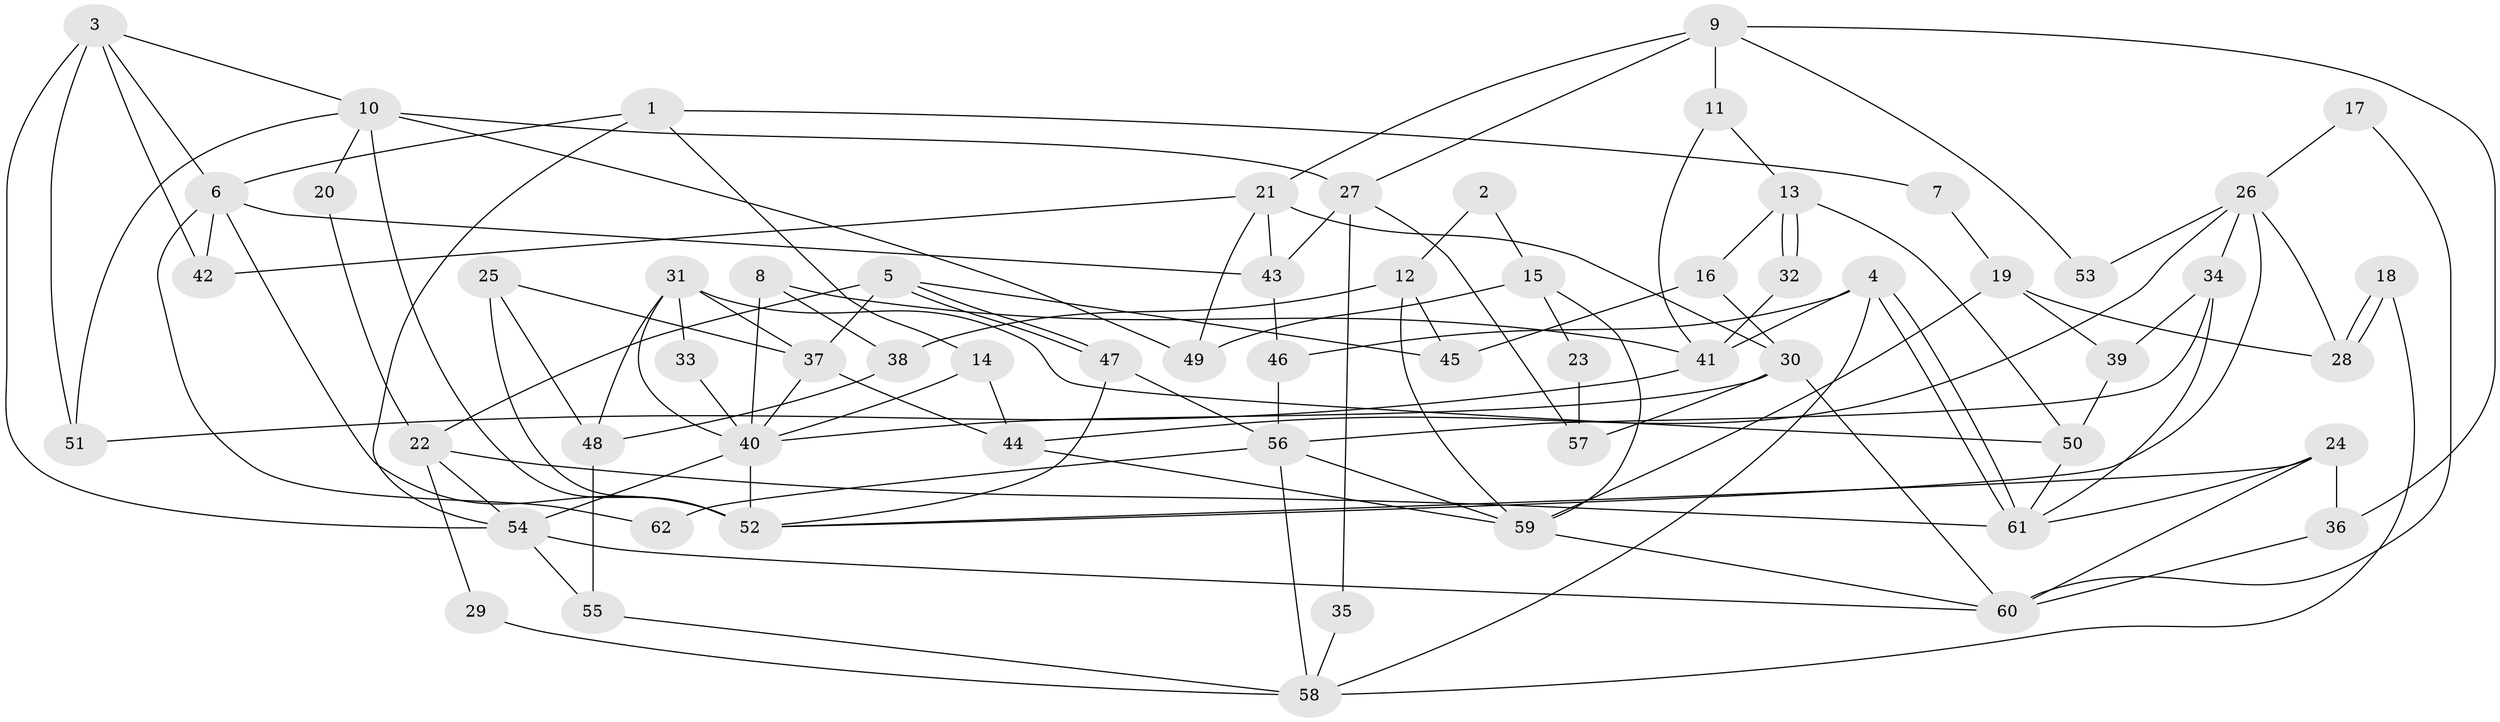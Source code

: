 // coarse degree distribution, {8: 0.06976744186046512, 4: 0.23255813953488372, 5: 0.11627906976744186, 6: 0.18604651162790697, 3: 0.20930232558139536, 7: 0.06976744186046512, 2: 0.09302325581395349, 9: 0.023255813953488372}
// Generated by graph-tools (version 1.1) at 2025/23/03/03/25 07:23:56]
// undirected, 62 vertices, 124 edges
graph export_dot {
graph [start="1"]
  node [color=gray90,style=filled];
  1;
  2;
  3;
  4;
  5;
  6;
  7;
  8;
  9;
  10;
  11;
  12;
  13;
  14;
  15;
  16;
  17;
  18;
  19;
  20;
  21;
  22;
  23;
  24;
  25;
  26;
  27;
  28;
  29;
  30;
  31;
  32;
  33;
  34;
  35;
  36;
  37;
  38;
  39;
  40;
  41;
  42;
  43;
  44;
  45;
  46;
  47;
  48;
  49;
  50;
  51;
  52;
  53;
  54;
  55;
  56;
  57;
  58;
  59;
  60;
  61;
  62;
  1 -- 54;
  1 -- 6;
  1 -- 7;
  1 -- 14;
  2 -- 12;
  2 -- 15;
  3 -- 10;
  3 -- 42;
  3 -- 6;
  3 -- 51;
  3 -- 54;
  4 -- 46;
  4 -- 61;
  4 -- 61;
  4 -- 41;
  4 -- 58;
  5 -- 47;
  5 -- 47;
  5 -- 22;
  5 -- 37;
  5 -- 45;
  6 -- 52;
  6 -- 42;
  6 -- 43;
  6 -- 62;
  7 -- 19;
  8 -- 40;
  8 -- 38;
  8 -- 41;
  9 -- 21;
  9 -- 11;
  9 -- 27;
  9 -- 36;
  9 -- 53;
  10 -- 51;
  10 -- 52;
  10 -- 20;
  10 -- 27;
  10 -- 49;
  11 -- 13;
  11 -- 41;
  12 -- 45;
  12 -- 59;
  12 -- 38;
  13 -- 50;
  13 -- 32;
  13 -- 32;
  13 -- 16;
  14 -- 40;
  14 -- 44;
  15 -- 49;
  15 -- 59;
  15 -- 23;
  16 -- 30;
  16 -- 45;
  17 -- 26;
  17 -- 60;
  18 -- 28;
  18 -- 28;
  18 -- 58;
  19 -- 59;
  19 -- 28;
  19 -- 39;
  20 -- 22;
  21 -- 43;
  21 -- 30;
  21 -- 42;
  21 -- 49;
  22 -- 54;
  22 -- 61;
  22 -- 29;
  23 -- 57;
  24 -- 61;
  24 -- 52;
  24 -- 36;
  24 -- 60;
  25 -- 37;
  25 -- 52;
  25 -- 48;
  26 -- 52;
  26 -- 44;
  26 -- 28;
  26 -- 34;
  26 -- 53;
  27 -- 35;
  27 -- 43;
  27 -- 57;
  29 -- 58;
  30 -- 40;
  30 -- 60;
  30 -- 57;
  31 -- 50;
  31 -- 40;
  31 -- 33;
  31 -- 37;
  31 -- 48;
  32 -- 41;
  33 -- 40;
  34 -- 56;
  34 -- 39;
  34 -- 61;
  35 -- 58;
  36 -- 60;
  37 -- 40;
  37 -- 44;
  38 -- 48;
  39 -- 50;
  40 -- 54;
  40 -- 52;
  41 -- 51;
  43 -- 46;
  44 -- 59;
  46 -- 56;
  47 -- 56;
  47 -- 52;
  48 -- 55;
  50 -- 61;
  54 -- 60;
  54 -- 55;
  55 -- 58;
  56 -- 58;
  56 -- 59;
  56 -- 62;
  59 -- 60;
}
